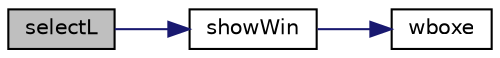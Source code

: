digraph "selectL"
{
  edge [fontname="Helvetica",fontsize="10",labelfontname="Helvetica",labelfontsize="10"];
  node [fontname="Helvetica",fontsize="10",shape=record];
  rankdir="LR";
  Node1 [label="selectL",height=0.2,width=0.4,color="black", fillcolor="grey75", style="filled", fontcolor="black"];
  Node1 -> Node2 [color="midnightblue",fontsize="10",style="solid",fontname="Helvetica"];
  Node2 [label="showWin",height=0.2,width=0.4,color="black", fillcolor="white", style="filled",URL="$d1/d77/guilib_8c.html#a7cfcdaaf5fbb33b1d0f1da23989ebc14",tooltip="Monitor the gui system and all other graphical functions. "];
  Node2 -> Node3 [color="midnightblue",fontsize="10",style="solid",fontname="Helvetica"];
  Node3 [label="wboxe",height=0.2,width=0.4,color="black", fillcolor="white", style="filled",URL="$d1/d77/guilib_8c.html#aebef6c596deaf6c14ecc98b4dbb35289",tooltip="draw a boxe at the position ( startx ; starty ) on the win given and write the string in it..."];
}
